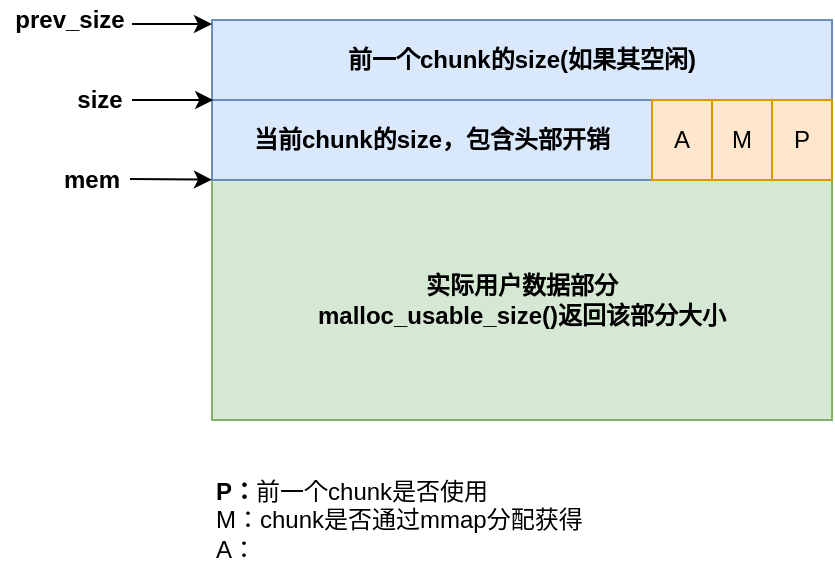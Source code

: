 <mxfile version="12.2.0" type="github" pages="1">
  <diagram id="c54ahLHcIgC-Hy-V76fX" name="Page-1">
    <mxGraphModel dx="585" dy="730" grid="1" gridSize="10" guides="1" tooltips="1" connect="1" arrows="1" fold="1" page="1" pageScale="1" pageWidth="827" pageHeight="1169" math="0" shadow="0">
      <root>
        <mxCell id="0"/>
        <mxCell id="1" parent="0"/>
        <mxCell id="EYv-WufFpoWmrTShHV3W-1" value="实际用户数据部分&lt;br&gt;malloc_usable_size()返回该部分大小" style="rounded=0;whiteSpace=wrap;html=1;fontStyle=1;fillColor=#d5e8d4;strokeColor=#82b366;" vertex="1" parent="1">
          <mxGeometry x="1080" y="310" width="310" height="120" as="geometry"/>
        </mxCell>
        <mxCell id="EYv-WufFpoWmrTShHV3W-2" value="当前chunk的size，包含头部开销" style="rounded=0;whiteSpace=wrap;html=1;fontStyle=1;fillColor=#dae8fc;strokeColor=#6c8ebf;" vertex="1" parent="1">
          <mxGeometry x="1080" y="270" width="220" height="40" as="geometry"/>
        </mxCell>
        <mxCell id="EYv-WufFpoWmrTShHV3W-3" value="前一个chunk的size(如果其空闲)" style="rounded=0;whiteSpace=wrap;html=1;fontStyle=1;fillColor=#dae8fc;strokeColor=#6c8ebf;" vertex="1" parent="1">
          <mxGeometry x="1080" y="230" width="310" height="40" as="geometry"/>
        </mxCell>
        <mxCell id="EYv-WufFpoWmrTShHV3W-4" value="M" style="rounded=0;whiteSpace=wrap;html=1;fillColor=#ffe6cc;strokeColor=#d79b00;" vertex="1" parent="1">
          <mxGeometry x="1330" y="270" width="30" height="40" as="geometry"/>
        </mxCell>
        <mxCell id="EYv-WufFpoWmrTShHV3W-5" value="P" style="rounded=0;whiteSpace=wrap;html=1;fillColor=#ffe6cc;strokeColor=#d79b00;" vertex="1" parent="1">
          <mxGeometry x="1360" y="270" width="30" height="40" as="geometry"/>
        </mxCell>
        <mxCell id="EYv-WufFpoWmrTShHV3W-6" value="A" style="rounded=0;whiteSpace=wrap;html=1;fillColor=#ffe6cc;strokeColor=#d79b00;" vertex="1" parent="1">
          <mxGeometry x="1300" y="270" width="30" height="40" as="geometry"/>
        </mxCell>
        <mxCell id="EYv-WufFpoWmrTShHV3W-7" value="prev_size" style="text;html=1;strokeColor=none;fillColor=none;align=center;verticalAlign=middle;whiteSpace=wrap;rounded=0;fontStyle=1" vertex="1" parent="1">
          <mxGeometry x="974" y="220" width="70" height="20" as="geometry"/>
        </mxCell>
        <mxCell id="EYv-WufFpoWmrTShHV3W-8" value="" style="endArrow=classic;html=1;entryX=0;entryY=0.5;entryDx=0;entryDy=0;align=center;" edge="1" parent="1">
          <mxGeometry width="50" height="50" relative="1" as="geometry">
            <mxPoint x="1040" y="232" as="sourcePoint"/>
            <mxPoint x="1080" y="232" as="targetPoint"/>
          </mxGeometry>
        </mxCell>
        <mxCell id="EYv-WufFpoWmrTShHV3W-9" value="size" style="text;html=1;strokeColor=none;fillColor=none;align=center;verticalAlign=middle;whiteSpace=wrap;rounded=0;fontStyle=1" vertex="1" parent="1">
          <mxGeometry x="1004" y="260" width="40" height="20" as="geometry"/>
        </mxCell>
        <mxCell id="EYv-WufFpoWmrTShHV3W-10" value="" style="endArrow=classic;html=1;align=center;entryX=0.002;entryY=1;entryDx=0;entryDy=0;entryPerimeter=0;" edge="1" parent="1" target="EYv-WufFpoWmrTShHV3W-3">
          <mxGeometry width="50" height="50" relative="1" as="geometry">
            <mxPoint x="1040" y="270" as="sourcePoint"/>
            <mxPoint x="1070" y="269" as="targetPoint"/>
          </mxGeometry>
        </mxCell>
        <mxCell id="EYv-WufFpoWmrTShHV3W-21" value="" style="endArrow=classic;html=1;entryX=0.009;entryY=1.034;entryDx=0;entryDy=0;entryPerimeter=0;align=center;" edge="1" parent="1">
          <mxGeometry width="50" height="50" relative="1" as="geometry">
            <mxPoint x="1039" y="309.5" as="sourcePoint"/>
            <mxPoint x="1079.98" y="309.86" as="targetPoint"/>
          </mxGeometry>
        </mxCell>
        <mxCell id="EYv-WufFpoWmrTShHV3W-23" value="mem" style="text;html=1;strokeColor=none;fillColor=none;align=center;verticalAlign=middle;whiteSpace=wrap;rounded=0;fontStyle=1" vertex="1" parent="1">
          <mxGeometry x="1000" y="300" width="40" height="20" as="geometry"/>
        </mxCell>
        <mxCell id="EYv-WufFpoWmrTShHV3W-24" value="P：&lt;span style=&quot;font-weight: normal&quot;&gt;前一个chunk是否使用&lt;br&gt;M：chunk是否通过mmap分配获得&lt;br&gt;A：&lt;br&gt;&lt;/span&gt;" style="text;html=1;strokeColor=none;fillColor=none;align=left;verticalAlign=middle;whiteSpace=wrap;rounded=0;fontStyle=1" vertex="1" parent="1">
          <mxGeometry x="1080" y="450" width="190" height="60" as="geometry"/>
        </mxCell>
      </root>
    </mxGraphModel>
  </diagram>
</mxfile>
